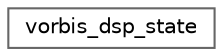 digraph "Graphical Class Hierarchy"
{
 // LATEX_PDF_SIZE
  bgcolor="transparent";
  edge [fontname=Helvetica,fontsize=10,labelfontname=Helvetica,labelfontsize=10];
  node [fontname=Helvetica,fontsize=10,shape=box,height=0.2,width=0.4];
  rankdir="LR";
  Node0 [id="Node000000",label="vorbis_dsp_state",height=0.2,width=0.4,color="grey40", fillcolor="white", style="filled",URL="$structvorbis__dsp__state.html",tooltip=" "];
}
